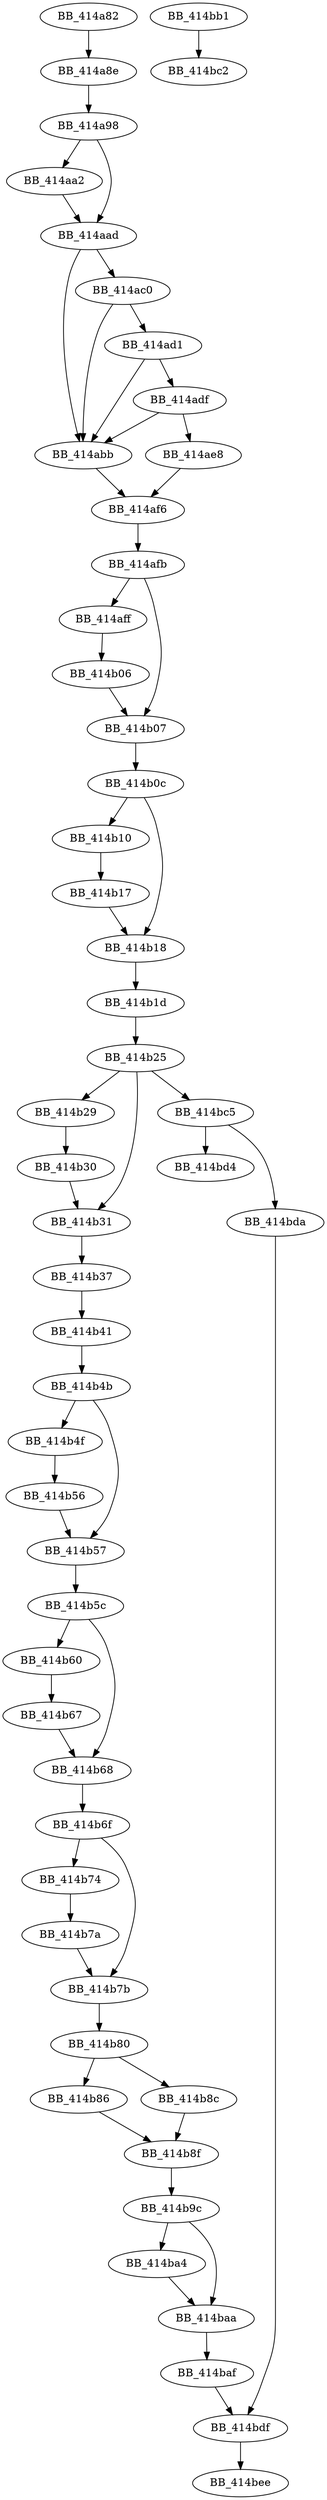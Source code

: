 DiGraph ___tmainCRTStartup{
BB_414a82->BB_414a8e
BB_414a8e->BB_414a98
BB_414a98->BB_414aa2
BB_414a98->BB_414aad
BB_414aa2->BB_414aad
BB_414aad->BB_414abb
BB_414aad->BB_414ac0
BB_414abb->BB_414af6
BB_414ac0->BB_414abb
BB_414ac0->BB_414ad1
BB_414ad1->BB_414abb
BB_414ad1->BB_414adf
BB_414adf->BB_414abb
BB_414adf->BB_414ae8
BB_414ae8->BB_414af6
BB_414af6->BB_414afb
BB_414afb->BB_414aff
BB_414afb->BB_414b07
BB_414aff->BB_414b06
BB_414b06->BB_414b07
BB_414b07->BB_414b0c
BB_414b0c->BB_414b10
BB_414b0c->BB_414b18
BB_414b10->BB_414b17
BB_414b17->BB_414b18
BB_414b18->BB_414b1d
BB_414b1d->BB_414b25
BB_414b25->BB_414b29
BB_414b25->BB_414b31
BB_414b25->BB_414bc5
BB_414b29->BB_414b30
BB_414b30->BB_414b31
BB_414b31->BB_414b37
BB_414b37->BB_414b41
BB_414b41->BB_414b4b
BB_414b4b->BB_414b4f
BB_414b4b->BB_414b57
BB_414b4f->BB_414b56
BB_414b56->BB_414b57
BB_414b57->BB_414b5c
BB_414b5c->BB_414b60
BB_414b5c->BB_414b68
BB_414b60->BB_414b67
BB_414b67->BB_414b68
BB_414b68->BB_414b6f
BB_414b6f->BB_414b74
BB_414b6f->BB_414b7b
BB_414b74->BB_414b7a
BB_414b7a->BB_414b7b
BB_414b7b->BB_414b80
BB_414b80->BB_414b86
BB_414b80->BB_414b8c
BB_414b86->BB_414b8f
BB_414b8c->BB_414b8f
BB_414b8f->BB_414b9c
BB_414b9c->BB_414ba4
BB_414b9c->BB_414baa
BB_414ba4->BB_414baa
BB_414baa->BB_414baf
BB_414baf->BB_414bdf
BB_414bb1->BB_414bc2
BB_414bc5->BB_414bd4
BB_414bc5->BB_414bda
BB_414bda->BB_414bdf
BB_414bdf->BB_414bee
}
